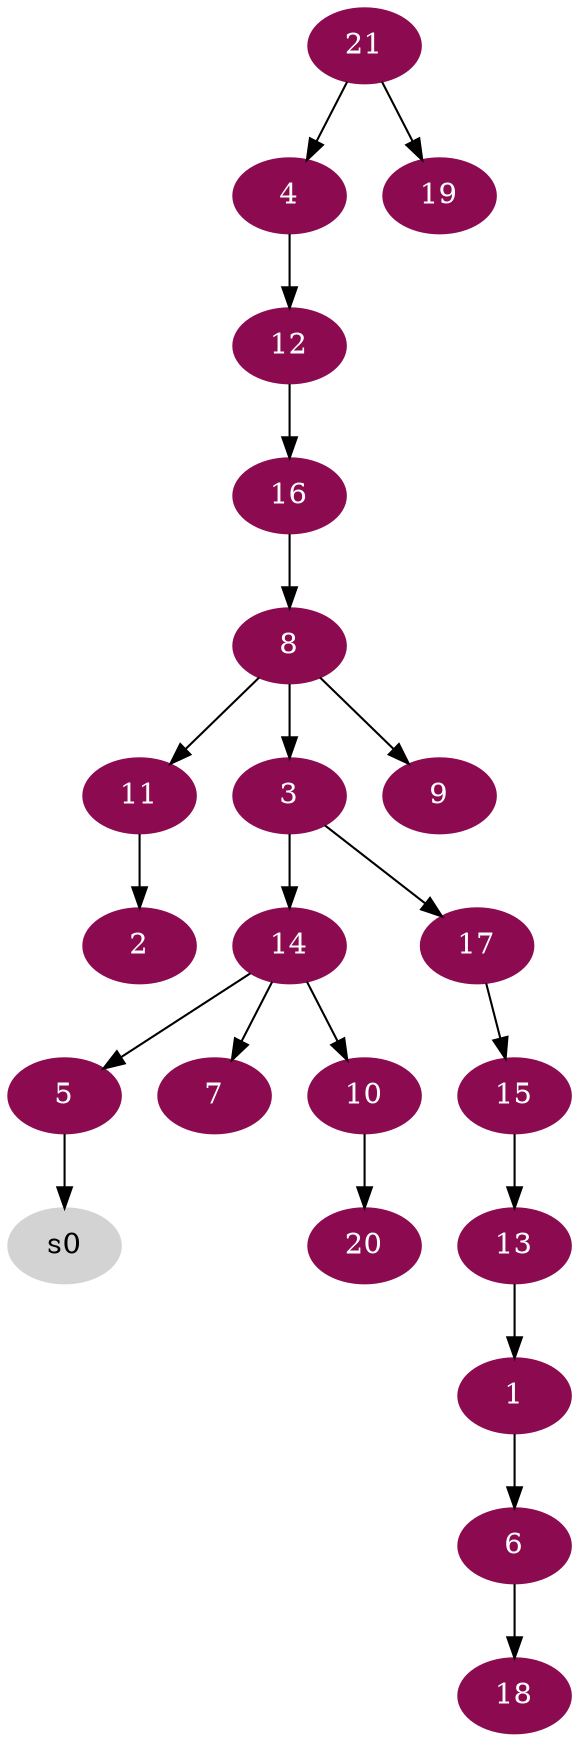 digraph G {
node [color=deeppink4, style=filled, fontcolor=white];
13 -> 1;
11 -> 2;
8 -> 3;
21 -> 4;
14 -> 5;
1 -> 6;
14 -> 7;
16 -> 8;
8 -> 9;
14 -> 10;
8 -> 11;
4 -> 12;
15 -> 13;
3 -> 14;
17 -> 15;
12 -> 16;
3 -> 17;
6 -> 18;
21 -> 19;
10 -> 20;
node [color=lightgrey, style=filled, fontcolor=black];
5 -> s0;
}
